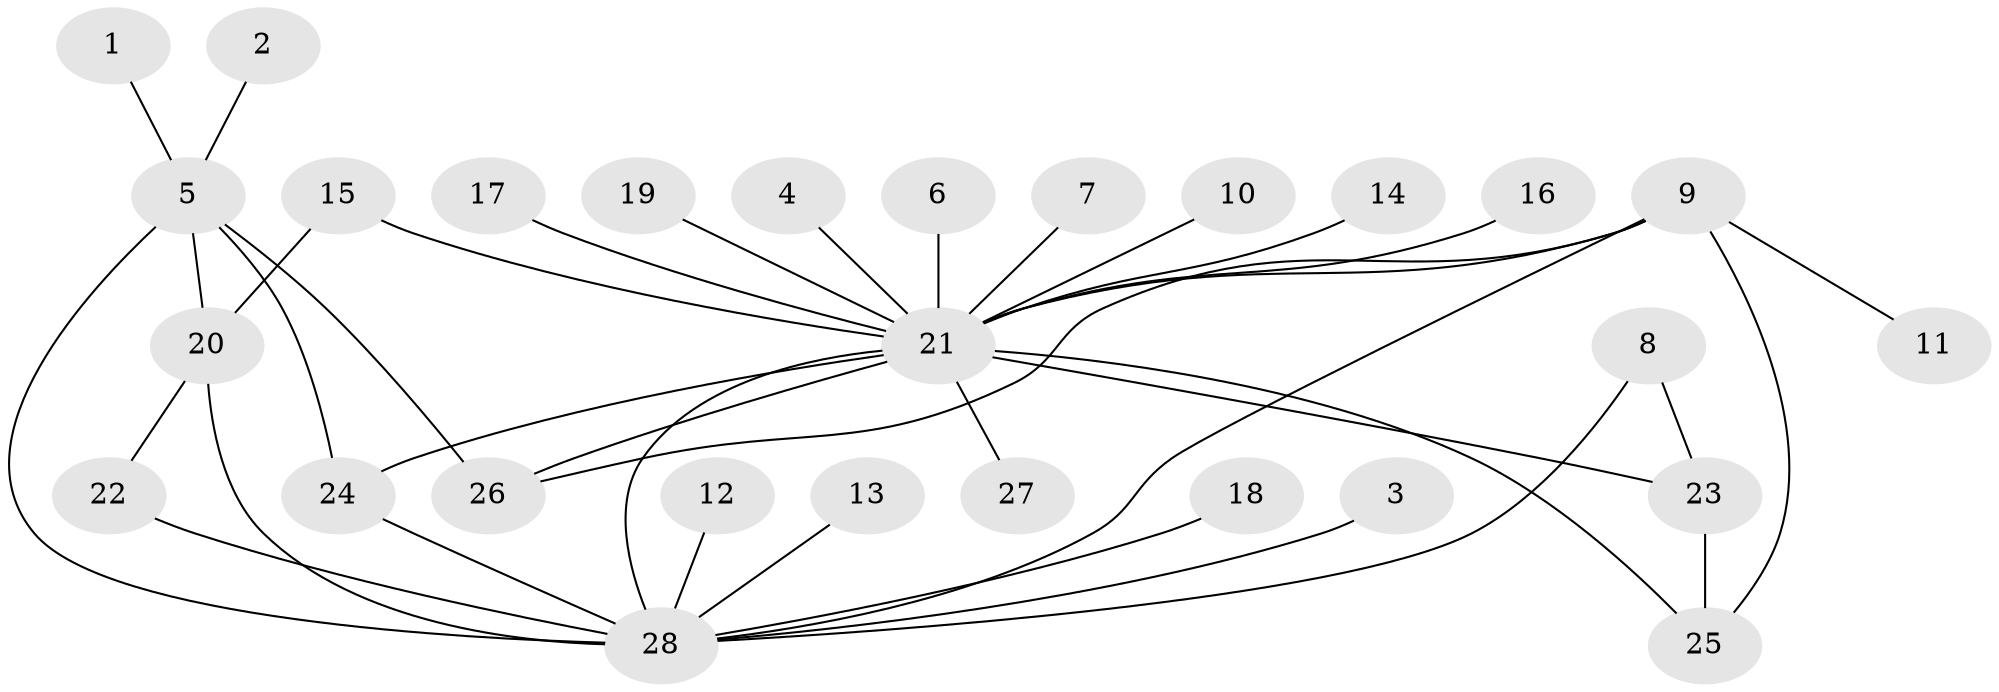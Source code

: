 // original degree distribution, {16: 0.014705882352941176, 9: 0.014705882352941176, 2: 0.20588235294117646, 5: 0.014705882352941176, 7: 0.04411764705882353, 1: 0.6029411764705882, 21: 0.014705882352941176, 4: 0.04411764705882353, 3: 0.04411764705882353}
// Generated by graph-tools (version 1.1) at 2025/36/03/04/25 23:36:44]
// undirected, 28 vertices, 38 edges
graph export_dot {
  node [color=gray90,style=filled];
  1;
  2;
  3;
  4;
  5;
  6;
  7;
  8;
  9;
  10;
  11;
  12;
  13;
  14;
  15;
  16;
  17;
  18;
  19;
  20;
  21;
  22;
  23;
  24;
  25;
  26;
  27;
  28;
  1 -- 5 [weight=1.0];
  2 -- 5 [weight=1.0];
  3 -- 28 [weight=1.0];
  4 -- 21 [weight=1.0];
  5 -- 20 [weight=1.0];
  5 -- 24 [weight=1.0];
  5 -- 26 [weight=1.0];
  5 -- 28 [weight=1.0];
  6 -- 21 [weight=1.0];
  7 -- 21 [weight=1.0];
  8 -- 23 [weight=1.0];
  8 -- 28 [weight=1.0];
  9 -- 11 [weight=1.0];
  9 -- 21 [weight=1.0];
  9 -- 25 [weight=1.0];
  9 -- 26 [weight=1.0];
  9 -- 28 [weight=1.0];
  10 -- 21 [weight=1.0];
  12 -- 28 [weight=1.0];
  13 -- 28 [weight=1.0];
  14 -- 21 [weight=1.0];
  15 -- 20 [weight=1.0];
  15 -- 21 [weight=1.0];
  16 -- 21 [weight=1.0];
  17 -- 21 [weight=1.0];
  18 -- 28 [weight=1.0];
  19 -- 21 [weight=1.0];
  20 -- 22 [weight=1.0];
  20 -- 28 [weight=1.0];
  21 -- 23 [weight=1.0];
  21 -- 24 [weight=1.0];
  21 -- 25 [weight=1.0];
  21 -- 26 [weight=1.0];
  21 -- 27 [weight=1.0];
  21 -- 28 [weight=1.0];
  22 -- 28 [weight=1.0];
  23 -- 25 [weight=1.0];
  24 -- 28 [weight=2.0];
}
